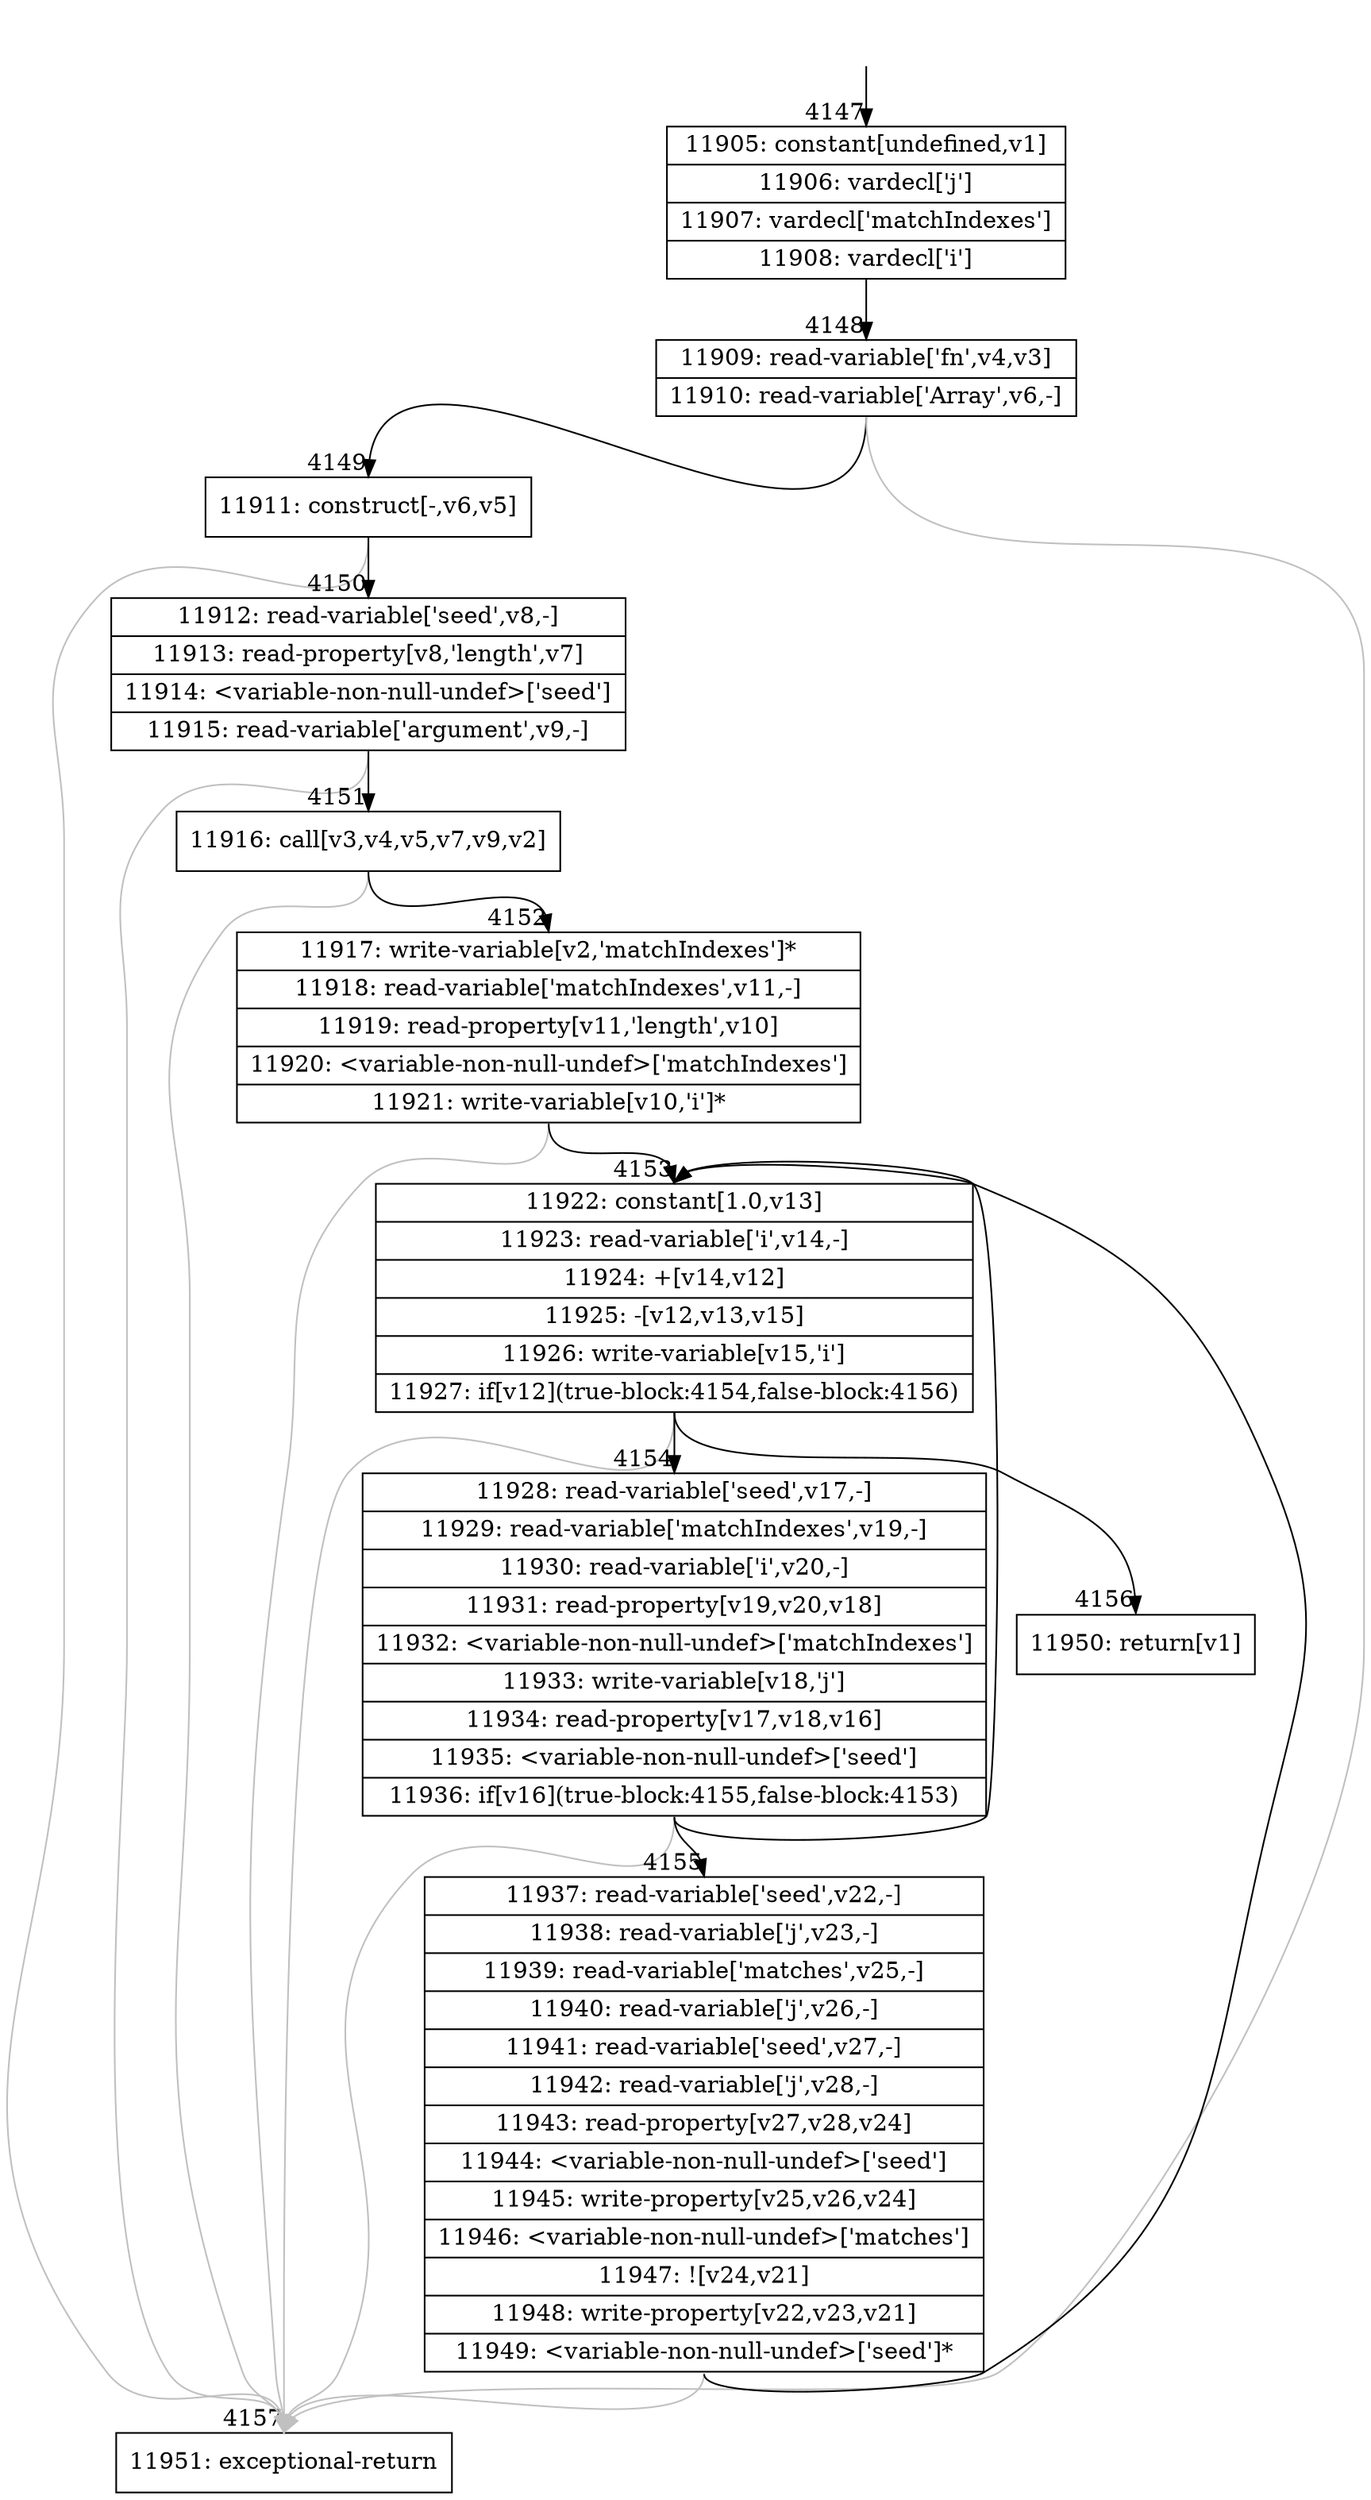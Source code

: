 digraph {
rankdir="TD"
BB_entry272[shape=none,label=""];
BB_entry272 -> BB4147 [tailport=s, headport=n, headlabel="    4147"]
BB4147 [shape=record label="{11905: constant[undefined,v1]|11906: vardecl['j']|11907: vardecl['matchIndexes']|11908: vardecl['i']}" ] 
BB4147 -> BB4148 [tailport=s, headport=n, headlabel="      4148"]
BB4148 [shape=record label="{11909: read-variable['fn',v4,v3]|11910: read-variable['Array',v6,-]}" ] 
BB4148 -> BB4149 [tailport=s, headport=n, headlabel="      4149"]
BB4148 -> BB4157 [tailport=s, headport=n, color=gray, headlabel="      4157"]
BB4149 [shape=record label="{11911: construct[-,v6,v5]}" ] 
BB4149 -> BB4150 [tailport=s, headport=n, headlabel="      4150"]
BB4149 -> BB4157 [tailport=s, headport=n, color=gray]
BB4150 [shape=record label="{11912: read-variable['seed',v8,-]|11913: read-property[v8,'length',v7]|11914: \<variable-non-null-undef\>['seed']|11915: read-variable['argument',v9,-]}" ] 
BB4150 -> BB4151 [tailport=s, headport=n, headlabel="      4151"]
BB4150 -> BB4157 [tailport=s, headport=n, color=gray]
BB4151 [shape=record label="{11916: call[v3,v4,v5,v7,v9,v2]}" ] 
BB4151 -> BB4152 [tailport=s, headport=n, headlabel="      4152"]
BB4151 -> BB4157 [tailport=s, headport=n, color=gray]
BB4152 [shape=record label="{11917: write-variable[v2,'matchIndexes']*|11918: read-variable['matchIndexes',v11,-]|11919: read-property[v11,'length',v10]|11920: \<variable-non-null-undef\>['matchIndexes']|11921: write-variable[v10,'i']*}" ] 
BB4152 -> BB4153 [tailport=s, headport=n, headlabel="      4153"]
BB4152 -> BB4157 [tailport=s, headport=n, color=gray]
BB4153 [shape=record label="{11922: constant[1.0,v13]|11923: read-variable['i',v14,-]|11924: +[v14,v12]|11925: -[v12,v13,v15]|11926: write-variable[v15,'i']|11927: if[v12](true-block:4154,false-block:4156)}" ] 
BB4153 -> BB4154 [tailport=s, headport=n, headlabel="      4154"]
BB4153 -> BB4156 [tailport=s, headport=n, headlabel="      4156"]
BB4153 -> BB4157 [tailport=s, headport=n, color=gray]
BB4154 [shape=record label="{11928: read-variable['seed',v17,-]|11929: read-variable['matchIndexes',v19,-]|11930: read-variable['i',v20,-]|11931: read-property[v19,v20,v18]|11932: \<variable-non-null-undef\>['matchIndexes']|11933: write-variable[v18,'j']|11934: read-property[v17,v18,v16]|11935: \<variable-non-null-undef\>['seed']|11936: if[v16](true-block:4155,false-block:4153)}" ] 
BB4154 -> BB4155 [tailport=s, headport=n, headlabel="      4155"]
BB4154 -> BB4153 [tailport=s, headport=n]
BB4154 -> BB4157 [tailport=s, headport=n, color=gray]
BB4155 [shape=record label="{11937: read-variable['seed',v22,-]|11938: read-variable['j',v23,-]|11939: read-variable['matches',v25,-]|11940: read-variable['j',v26,-]|11941: read-variable['seed',v27,-]|11942: read-variable['j',v28,-]|11943: read-property[v27,v28,v24]|11944: \<variable-non-null-undef\>['seed']|11945: write-property[v25,v26,v24]|11946: \<variable-non-null-undef\>['matches']|11947: ![v24,v21]|11948: write-property[v22,v23,v21]|11949: \<variable-non-null-undef\>['seed']*}" ] 
BB4155 -> BB4153 [tailport=s, headport=n]
BB4155 -> BB4157 [tailport=s, headport=n, color=gray]
BB4156 [shape=record label="{11950: return[v1]}" ] 
BB4157 [shape=record label="{11951: exceptional-return}" ] 
}
